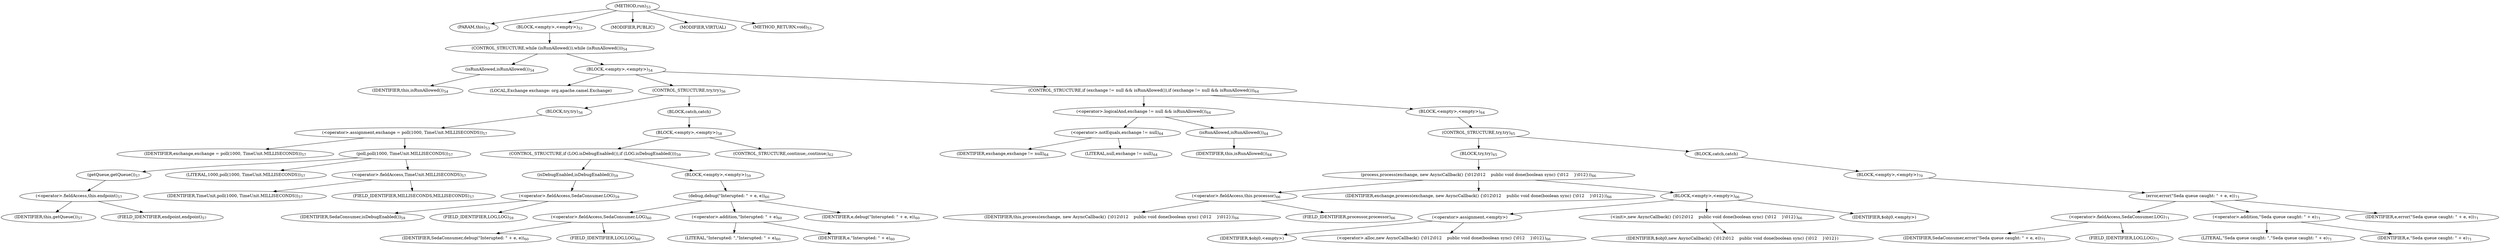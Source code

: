 digraph "run" {  
"58" [label = <(METHOD,run)<SUB>53</SUB>> ]
"7" [label = <(PARAM,this)<SUB>53</SUB>> ]
"59" [label = <(BLOCK,&lt;empty&gt;,&lt;empty&gt;)<SUB>53</SUB>> ]
"60" [label = <(CONTROL_STRUCTURE,while (isRunAllowed()),while (isRunAllowed()))<SUB>54</SUB>> ]
"61" [label = <(isRunAllowed,isRunAllowed())<SUB>54</SUB>> ]
"6" [label = <(IDENTIFIER,this,isRunAllowed())<SUB>54</SUB>> ]
"62" [label = <(BLOCK,&lt;empty&gt;,&lt;empty&gt;)<SUB>54</SUB>> ]
"63" [label = <(LOCAL,Exchange exchange: org.apache.camel.Exchange)> ]
"64" [label = <(CONTROL_STRUCTURE,try,try)<SUB>56</SUB>> ]
"65" [label = <(BLOCK,try,try)<SUB>56</SUB>> ]
"66" [label = <(&lt;operator&gt;.assignment,exchange = poll(1000, TimeUnit.MILLISECONDS))<SUB>57</SUB>> ]
"67" [label = <(IDENTIFIER,exchange,exchange = poll(1000, TimeUnit.MILLISECONDS))<SUB>57</SUB>> ]
"68" [label = <(poll,poll(1000, TimeUnit.MILLISECONDS))<SUB>57</SUB>> ]
"69" [label = <(getQueue,getQueue())<SUB>57</SUB>> ]
"70" [label = <(&lt;operator&gt;.fieldAccess,this.endpoint)<SUB>57</SUB>> ]
"71" [label = <(IDENTIFIER,this,getQueue())<SUB>57</SUB>> ]
"72" [label = <(FIELD_IDENTIFIER,endpoint,endpoint)<SUB>57</SUB>> ]
"73" [label = <(LITERAL,1000,poll(1000, TimeUnit.MILLISECONDS))<SUB>57</SUB>> ]
"74" [label = <(&lt;operator&gt;.fieldAccess,TimeUnit.MILLISECONDS)<SUB>57</SUB>> ]
"75" [label = <(IDENTIFIER,TimeUnit,poll(1000, TimeUnit.MILLISECONDS))<SUB>57</SUB>> ]
"76" [label = <(FIELD_IDENTIFIER,MILLISECONDS,MILLISECONDS)<SUB>57</SUB>> ]
"77" [label = <(BLOCK,catch,catch)> ]
"78" [label = <(BLOCK,&lt;empty&gt;,&lt;empty&gt;)<SUB>58</SUB>> ]
"79" [label = <(CONTROL_STRUCTURE,if (LOG.isDebugEnabled()),if (LOG.isDebugEnabled()))<SUB>59</SUB>> ]
"80" [label = <(isDebugEnabled,isDebugEnabled())<SUB>59</SUB>> ]
"81" [label = <(&lt;operator&gt;.fieldAccess,SedaConsumer.LOG)<SUB>59</SUB>> ]
"82" [label = <(IDENTIFIER,SedaConsumer,isDebugEnabled())<SUB>59</SUB>> ]
"83" [label = <(FIELD_IDENTIFIER,LOG,LOG)<SUB>59</SUB>> ]
"84" [label = <(BLOCK,&lt;empty&gt;,&lt;empty&gt;)<SUB>59</SUB>> ]
"85" [label = <(debug,debug(&quot;Interupted: &quot; + e, e))<SUB>60</SUB>> ]
"86" [label = <(&lt;operator&gt;.fieldAccess,SedaConsumer.LOG)<SUB>60</SUB>> ]
"87" [label = <(IDENTIFIER,SedaConsumer,debug(&quot;Interupted: &quot; + e, e))<SUB>60</SUB>> ]
"88" [label = <(FIELD_IDENTIFIER,LOG,LOG)<SUB>60</SUB>> ]
"89" [label = <(&lt;operator&gt;.addition,&quot;Interupted: &quot; + e)<SUB>60</SUB>> ]
"90" [label = <(LITERAL,&quot;Interupted: &quot;,&quot;Interupted: &quot; + e)<SUB>60</SUB>> ]
"91" [label = <(IDENTIFIER,e,&quot;Interupted: &quot; + e)<SUB>60</SUB>> ]
"92" [label = <(IDENTIFIER,e,debug(&quot;Interupted: &quot; + e, e))<SUB>60</SUB>> ]
"93" [label = <(CONTROL_STRUCTURE,continue;,continue;)<SUB>62</SUB>> ]
"94" [label = <(CONTROL_STRUCTURE,if (exchange != null &amp;&amp; isRunAllowed()),if (exchange != null &amp;&amp; isRunAllowed()))<SUB>64</SUB>> ]
"95" [label = <(&lt;operator&gt;.logicalAnd,exchange != null &amp;&amp; isRunAllowed())<SUB>64</SUB>> ]
"96" [label = <(&lt;operator&gt;.notEquals,exchange != null)<SUB>64</SUB>> ]
"97" [label = <(IDENTIFIER,exchange,exchange != null)<SUB>64</SUB>> ]
"98" [label = <(LITERAL,null,exchange != null)<SUB>64</SUB>> ]
"99" [label = <(isRunAllowed,isRunAllowed())<SUB>64</SUB>> ]
"8" [label = <(IDENTIFIER,this,isRunAllowed())<SUB>64</SUB>> ]
"100" [label = <(BLOCK,&lt;empty&gt;,&lt;empty&gt;)<SUB>64</SUB>> ]
"101" [label = <(CONTROL_STRUCTURE,try,try)<SUB>65</SUB>> ]
"102" [label = <(BLOCK,try,try)<SUB>65</SUB>> ]
"103" [label = <(process,process(exchange, new AsyncCallback() {\012\012    public void done(boolean sync) {\012    }\012}))<SUB>66</SUB>> ]
"104" [label = <(&lt;operator&gt;.fieldAccess,this.processor)<SUB>66</SUB>> ]
"105" [label = <(IDENTIFIER,this,process(exchange, new AsyncCallback() {\012\012    public void done(boolean sync) {\012    }\012}))<SUB>66</SUB>> ]
"106" [label = <(FIELD_IDENTIFIER,processor,processor)<SUB>66</SUB>> ]
"107" [label = <(IDENTIFIER,exchange,process(exchange, new AsyncCallback() {\012\012    public void done(boolean sync) {\012    }\012}))<SUB>66</SUB>> ]
"108" [label = <(BLOCK,&lt;empty&gt;,&lt;empty&gt;)<SUB>66</SUB>> ]
"109" [label = <(&lt;operator&gt;.assignment,&lt;empty&gt;)> ]
"110" [label = <(IDENTIFIER,$obj0,&lt;empty&gt;)> ]
"111" [label = <(&lt;operator&gt;.alloc,new AsyncCallback() {\012\012    public void done(boolean sync) {\012    }\012})<SUB>66</SUB>> ]
"112" [label = <(&lt;init&gt;,new AsyncCallback() {\012\012    public void done(boolean sync) {\012    }\012})<SUB>66</SUB>> ]
"113" [label = <(IDENTIFIER,$obj0,new AsyncCallback() {\012\012    public void done(boolean sync) {\012    }\012})> ]
"114" [label = <(IDENTIFIER,$obj0,&lt;empty&gt;)> ]
"115" [label = <(BLOCK,catch,catch)> ]
"116" [label = <(BLOCK,&lt;empty&gt;,&lt;empty&gt;)<SUB>70</SUB>> ]
"117" [label = <(error,error(&quot;Seda queue caught: &quot; + e, e))<SUB>71</SUB>> ]
"118" [label = <(&lt;operator&gt;.fieldAccess,SedaConsumer.LOG)<SUB>71</SUB>> ]
"119" [label = <(IDENTIFIER,SedaConsumer,error(&quot;Seda queue caught: &quot; + e, e))<SUB>71</SUB>> ]
"120" [label = <(FIELD_IDENTIFIER,LOG,LOG)<SUB>71</SUB>> ]
"121" [label = <(&lt;operator&gt;.addition,&quot;Seda queue caught: &quot; + e)<SUB>71</SUB>> ]
"122" [label = <(LITERAL,&quot;Seda queue caught: &quot;,&quot;Seda queue caught: &quot; + e)<SUB>71</SUB>> ]
"123" [label = <(IDENTIFIER,e,&quot;Seda queue caught: &quot; + e)<SUB>71</SUB>> ]
"124" [label = <(IDENTIFIER,e,error(&quot;Seda queue caught: &quot; + e, e))<SUB>71</SUB>> ]
"125" [label = <(MODIFIER,PUBLIC)> ]
"126" [label = <(MODIFIER,VIRTUAL)> ]
"127" [label = <(METHOD_RETURN,void)<SUB>53</SUB>> ]
  "58" -> "7" 
  "58" -> "59" 
  "58" -> "125" 
  "58" -> "126" 
  "58" -> "127" 
  "59" -> "60" 
  "60" -> "61" 
  "60" -> "62" 
  "61" -> "6" 
  "62" -> "63" 
  "62" -> "64" 
  "62" -> "94" 
  "64" -> "65" 
  "64" -> "77" 
  "65" -> "66" 
  "66" -> "67" 
  "66" -> "68" 
  "68" -> "69" 
  "68" -> "73" 
  "68" -> "74" 
  "69" -> "70" 
  "70" -> "71" 
  "70" -> "72" 
  "74" -> "75" 
  "74" -> "76" 
  "77" -> "78" 
  "78" -> "79" 
  "78" -> "93" 
  "79" -> "80" 
  "79" -> "84" 
  "80" -> "81" 
  "81" -> "82" 
  "81" -> "83" 
  "84" -> "85" 
  "85" -> "86" 
  "85" -> "89" 
  "85" -> "92" 
  "86" -> "87" 
  "86" -> "88" 
  "89" -> "90" 
  "89" -> "91" 
  "94" -> "95" 
  "94" -> "100" 
  "95" -> "96" 
  "95" -> "99" 
  "96" -> "97" 
  "96" -> "98" 
  "99" -> "8" 
  "100" -> "101" 
  "101" -> "102" 
  "101" -> "115" 
  "102" -> "103" 
  "103" -> "104" 
  "103" -> "107" 
  "103" -> "108" 
  "104" -> "105" 
  "104" -> "106" 
  "108" -> "109" 
  "108" -> "112" 
  "108" -> "114" 
  "109" -> "110" 
  "109" -> "111" 
  "112" -> "113" 
  "115" -> "116" 
  "116" -> "117" 
  "117" -> "118" 
  "117" -> "121" 
  "117" -> "124" 
  "118" -> "119" 
  "118" -> "120" 
  "121" -> "122" 
  "121" -> "123" 
}
